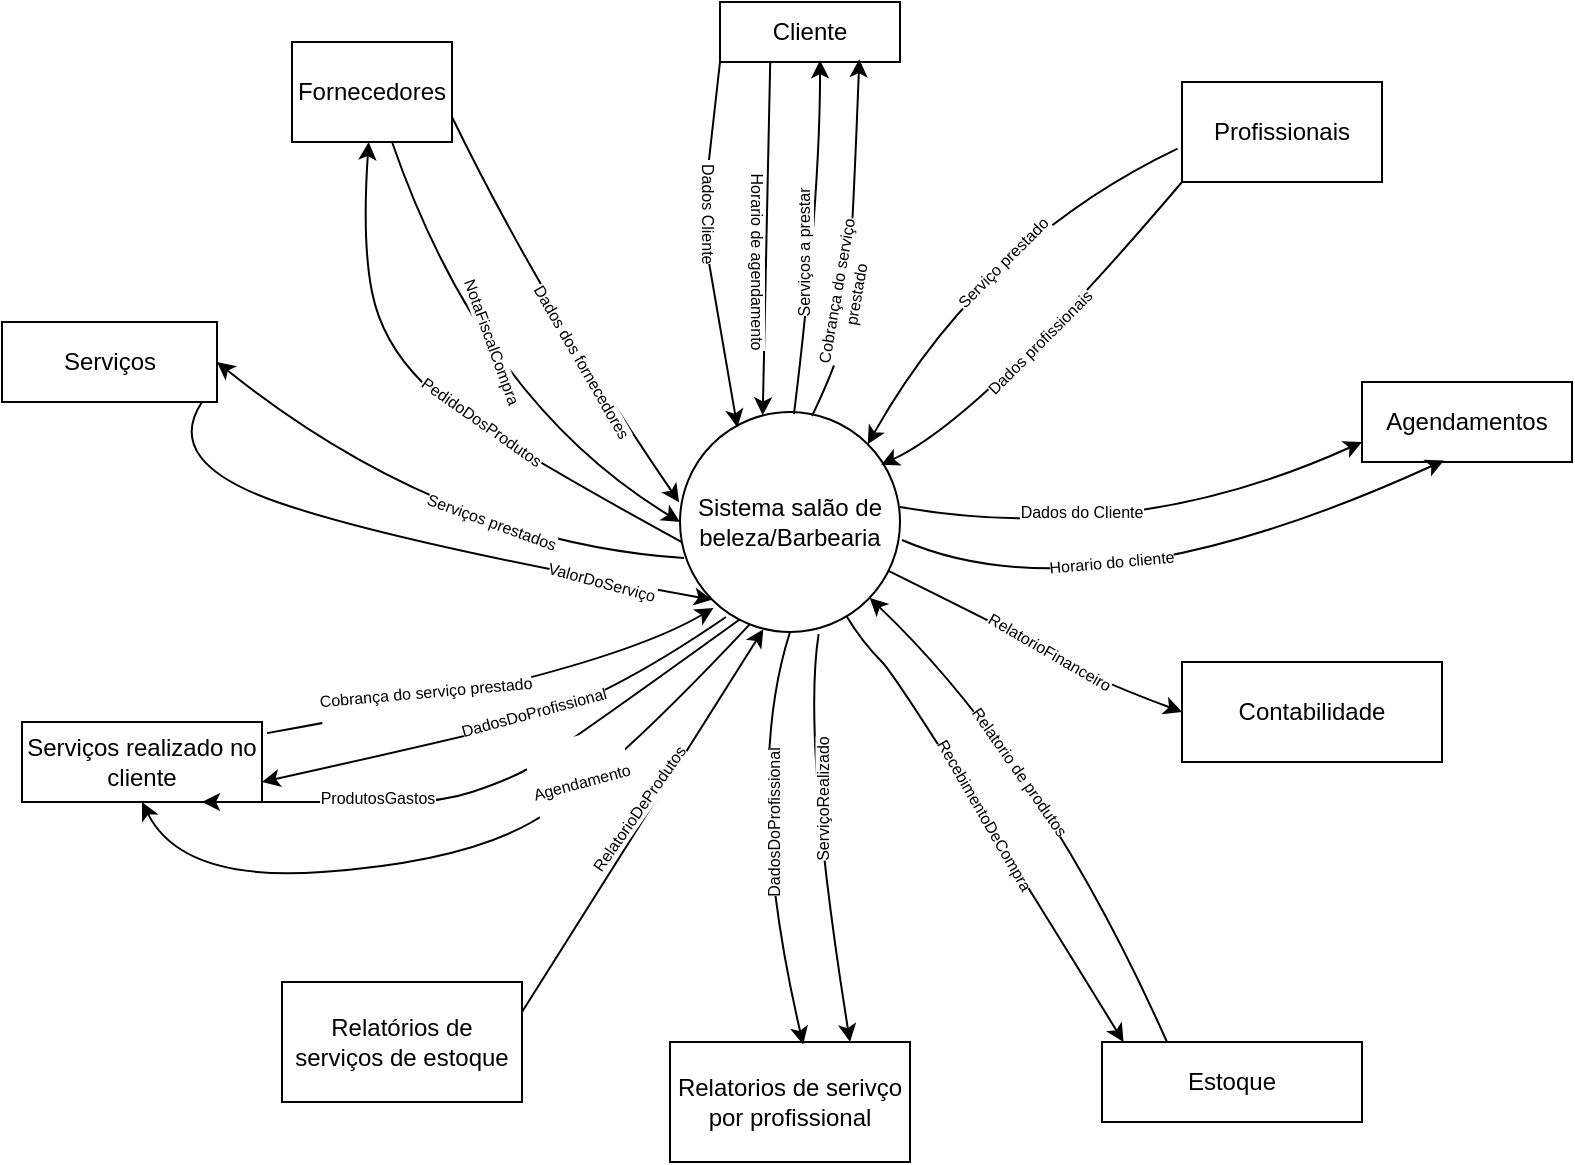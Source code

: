 <mxfile version="13.6.2" type="device"><diagram id="xgJhXLaXf25F8SkeFdDu" name="Page-1"><mxGraphModel dx="981" dy="567" grid="1" gridSize="10" guides="1" tooltips="1" connect="1" arrows="1" fold="1" page="1" pageScale="1" pageWidth="827" pageHeight="1169" math="0" shadow="0"><root><mxCell id="0"/><mxCell id="1" parent="0"/><mxCell id="SDJe07891I2gvCuL-oSD-1" value="Sistema salão de beleza/Barbearia" style="ellipse;whiteSpace=wrap;html=1;aspect=fixed;" parent="1" vertex="1"><mxGeometry x="369" y="215" width="110" height="110" as="geometry"/></mxCell><mxCell id="SDJe07891I2gvCuL-oSD-3" value="Cliente" style="rounded=0;whiteSpace=wrap;html=1;" parent="1" vertex="1"><mxGeometry x="389" y="10" width="90" height="30" as="geometry"/></mxCell><mxCell id="SDJe07891I2gvCuL-oSD-5" value="Fornecedores" style="rounded=0;whiteSpace=wrap;html=1;" parent="1" vertex="1"><mxGeometry x="175" y="30" width="80" height="50" as="geometry"/></mxCell><mxCell id="SDJe07891I2gvCuL-oSD-6" value="Profissionais" style="rounded=0;whiteSpace=wrap;html=1;" parent="1" vertex="1"><mxGeometry x="620" y="50" width="100" height="50" as="geometry"/></mxCell><mxCell id="SDJe07891I2gvCuL-oSD-8" value="Agendamentos" style="rounded=0;whiteSpace=wrap;html=1;" parent="1" vertex="1"><mxGeometry x="710" y="200" width="105" height="40" as="geometry"/></mxCell><mxCell id="SDJe07891I2gvCuL-oSD-9" value="Serviços" style="rounded=0;whiteSpace=wrap;html=1;" parent="1" vertex="1"><mxGeometry x="30" y="170" width="107.5" height="40" as="geometry"/></mxCell><mxCell id="SDJe07891I2gvCuL-oSD-10" value="Serviços realizado no cliente" style="rounded=0;whiteSpace=wrap;html=1;" parent="1" vertex="1"><mxGeometry x="40" y="370" width="120" height="40" as="geometry"/></mxCell><mxCell id="SDJe07891I2gvCuL-oSD-11" value="Contabilidade" style="rounded=0;whiteSpace=wrap;html=1;" parent="1" vertex="1"><mxGeometry x="620" y="340" width="130" height="50" as="geometry"/></mxCell><mxCell id="SDJe07891I2gvCuL-oSD-12" value="Estoque" style="rounded=0;whiteSpace=wrap;html=1;" parent="1" vertex="1"><mxGeometry x="580" y="530" width="130" height="40" as="geometry"/></mxCell><mxCell id="SDJe07891I2gvCuL-oSD-15" value="Relatorios de serivço por profissional" style="rounded=0;whiteSpace=wrap;html=1;" parent="1" vertex="1"><mxGeometry x="364" y="530" width="120" height="60" as="geometry"/></mxCell><mxCell id="SDJe07891I2gvCuL-oSD-16" value="Relatórios de serviços de estoque" style="rounded=0;whiteSpace=wrap;html=1;" parent="1" vertex="1"><mxGeometry x="170" y="500" width="120" height="60" as="geometry"/></mxCell><mxCell id="SDJe07891I2gvCuL-oSD-33" value="" style="endArrow=classic;html=1;entryX=0.261;entryY=0.07;entryDx=0;entryDy=0;entryPerimeter=0;exitX=0;exitY=1;exitDx=0;exitDy=0;" parent="1" target="SDJe07891I2gvCuL-oSD-1" edge="1" source="SDJe07891I2gvCuL-oSD-3"><mxGeometry width="50" height="50" relative="1" as="geometry"><mxPoint x="390" y="79" as="sourcePoint"/><mxPoint x="398" y="218" as="targetPoint"/><Array as="points"><mxPoint x="380" y="120"/></Array></mxGeometry></mxCell><mxCell id="SDJe07891I2gvCuL-oSD-34" value="" style="endArrow=classic;html=1;exitX=0.279;exitY=0.995;exitDx=0;exitDy=0;entryX=0.376;entryY=0.015;entryDx=0;entryDy=0;entryPerimeter=0;exitPerimeter=0;" parent="1" source="SDJe07891I2gvCuL-oSD-3" target="SDJe07891I2gvCuL-oSD-1" edge="1"><mxGeometry width="50" height="50" relative="1" as="geometry"><mxPoint x="450" y="150" as="sourcePoint"/><mxPoint x="410" y="215" as="targetPoint"/></mxGeometry></mxCell><mxCell id="SDJe07891I2gvCuL-oSD-38" value="&lt;font style=&quot;font-size: 8px;&quot;&gt;Dados Cliente&amp;nbsp;&lt;/font&gt;" style="text;html=1;strokeColor=none;fillColor=none;align=center;verticalAlign=middle;whiteSpace=wrap;rounded=0;rotation=90;horizontal=1;textDirection=rtl;labelBackgroundColor=#ffffff;fontSize=8;" parent="1" vertex="1"><mxGeometry x="340" y="105" width="86" height="20" as="geometry"/></mxCell><mxCell id="SDJe07891I2gvCuL-oSD-44" value="&lt;font style=&quot;font-size: 8px;&quot;&gt;Horario de agendamento&lt;/font&gt;" style="text;html=1;strokeColor=none;fillColor=none;align=center;verticalAlign=bottom;whiteSpace=wrap;rounded=0;rotation=90;labelBackgroundColor=#ffffff;fontSize=8;" parent="1" vertex="1"><mxGeometry x="350" y="130" width="119" height="20" as="geometry"/></mxCell><mxCell id="SDJe07891I2gvCuL-oSD-46" value="" style="curved=1;endArrow=classic;html=1;exitX=0.518;exitY=0.01;exitDx=0;exitDy=0;exitPerimeter=0;entryX=0.556;entryY=0.97;entryDx=0;entryDy=0;entryPerimeter=0;" parent="1" source="SDJe07891I2gvCuL-oSD-1" target="SDJe07891I2gvCuL-oSD-3" edge="1"><mxGeometry width="50" height="50" relative="1" as="geometry"><mxPoint x="429" y="210" as="sourcePoint"/><mxPoint x="470" y="130" as="targetPoint"/><Array as="points"><mxPoint x="439" y="110"/></Array></mxGeometry></mxCell><mxCell id="SDJe07891I2gvCuL-oSD-54" value="" style="curved=1;endArrow=classic;html=1;exitX=0;exitY=1;exitDx=0;exitDy=0;entryX=0.914;entryY=0.24;entryDx=0;entryDy=0;entryPerimeter=0;" parent="1" source="SDJe07891I2gvCuL-oSD-6" target="SDJe07891I2gvCuL-oSD-1" edge="1"><mxGeometry width="50" height="50" relative="1" as="geometry"><mxPoint x="450" y="190" as="sourcePoint"/><mxPoint x="500" y="140" as="targetPoint"/><Array as="points"><mxPoint x="520" y="218"/></Array></mxGeometry></mxCell><mxCell id="SDJe07891I2gvCuL-oSD-56" value="" style="curved=1;endArrow=classic;html=1;exitX=-0.022;exitY=0.666;exitDx=0;exitDy=0;exitPerimeter=0;entryX=1;entryY=0;entryDx=0;entryDy=0;" parent="1" source="SDJe07891I2gvCuL-oSD-6" target="SDJe07891I2gvCuL-oSD-1" edge="1"><mxGeometry width="50" height="50" relative="1" as="geometry"><mxPoint x="470" y="220" as="sourcePoint"/><mxPoint x="520" y="170" as="targetPoint"/><Array as="points"><mxPoint x="520" y="130"/></Array></mxGeometry></mxCell><mxCell id="SDJe07891I2gvCuL-oSD-57" value="&lt;font style=&quot;font-size: 8px;&quot;&gt;Serviço prestado&lt;/font&gt;" style="text;html=1;strokeColor=none;fillColor=none;align=center;verticalAlign=middle;whiteSpace=wrap;rounded=0;labelBackgroundColor=#ffffff;rotation=-45;fontSize=8;" parent="1" vertex="1"><mxGeometry x="490.2" y="125" width="81" height="30" as="geometry"/></mxCell><mxCell id="SDJe07891I2gvCuL-oSD-58" value="&lt;span style=&quot;font-size: 8px;&quot;&gt;Dados profissionais&lt;/span&gt;" style="text;html=1;strokeColor=none;fillColor=none;align=center;verticalAlign=middle;whiteSpace=wrap;rounded=0;labelBackgroundColor=#ffffff;rotation=-45;fontSize=8;" parent="1" vertex="1"><mxGeometry x="499" y="170" width="100" height="20" as="geometry"/></mxCell><mxCell id="SDJe07891I2gvCuL-oSD-60" value="" style="curved=1;endArrow=classic;html=1;exitX=1;exitY=0.75;exitDx=0;exitDy=0;entryX=-0.004;entryY=0.41;entryDx=0;entryDy=0;entryPerimeter=0;" parent="1" source="SDJe07891I2gvCuL-oSD-5" target="SDJe07891I2gvCuL-oSD-1" edge="1"><mxGeometry width="50" height="50" relative="1" as="geometry"><mxPoint x="290" y="200" as="sourcePoint"/><mxPoint x="340" y="150" as="targetPoint"/><Array as="points"><mxPoint x="300" y="160"/></Array></mxGeometry></mxCell><mxCell id="SDJe07891I2gvCuL-oSD-61" value="Dados dos fornecedores" style="text;html=1;strokeColor=none;fillColor=none;align=center;verticalAlign=middle;whiteSpace=wrap;rounded=0;labelBackgroundColor=#ffffff;rotation=60;fontSize=8;" parent="1" vertex="1"><mxGeometry x="250" y="180" width="140" height="20" as="geometry"/></mxCell><mxCell id="SDJe07891I2gvCuL-oSD-65" style="edgeStyle=orthogonalEdgeStyle;rounded=0;orthogonalLoop=1;jettySize=auto;html=1;exitX=0.5;exitY=1;exitDx=0;exitDy=0;" parent="1" source="SDJe07891I2gvCuL-oSD-5" target="SDJe07891I2gvCuL-oSD-5" edge="1"><mxGeometry relative="1" as="geometry"/></mxCell><mxCell id="SDJe07891I2gvCuL-oSD-67" value="" style="curved=1;endArrow=classic;html=1;exitX=0.018;exitY=0.664;exitDx=0;exitDy=0;exitPerimeter=0;entryX=1;entryY=0.5;entryDx=0;entryDy=0;" parent="1" source="SDJe07891I2gvCuL-oSD-1" target="SDJe07891I2gvCuL-oSD-9" edge="1"><mxGeometry width="50" height="50" relative="1" as="geometry"><mxPoint x="250" y="305" as="sourcePoint"/><mxPoint x="300" y="255" as="targetPoint"/><Array as="points"><mxPoint x="250" y="280"/></Array></mxGeometry></mxCell><mxCell id="SDJe07891I2gvCuL-oSD-68" value="Serviços prestados" style="text;html=1;strokeColor=none;fillColor=none;align=center;verticalAlign=middle;whiteSpace=wrap;rounded=0;labelBackgroundColor=#ffffff;rotation=20;fontSize=8;" parent="1" vertex="1"><mxGeometry x="210" y="260" width="130" height="20" as="geometry"/></mxCell><mxCell id="SDJe07891I2gvCuL-oSD-70" value="" style="curved=1;endArrow=classic;html=1;entryX=0;entryY=0.75;entryDx=0;entryDy=0;" parent="1" edge="1" target="SDJe07891I2gvCuL-oSD-8"><mxGeometry width="50" height="50" relative="1" as="geometry"><mxPoint x="479" y="262.5" as="sourcePoint"/><mxPoint x="644" y="247.5" as="targetPoint"/><Array as="points"><mxPoint x="594" y="282.5"/></Array></mxGeometry></mxCell><mxCell id="SDJe07891I2gvCuL-oSD-71" value="Dados do Cliente" style="text;html=1;strokeColor=none;fillColor=none;align=center;verticalAlign=middle;whiteSpace=wrap;rounded=0;labelBackgroundColor=#ffffff;fontSize=8;" parent="1" vertex="1"><mxGeometry x="520" y="255" width="100" height="20" as="geometry"/></mxCell><mxCell id="SDJe07891I2gvCuL-oSD-72" value="" style="curved=1;endArrow=classic;html=1;entryX=0.39;entryY=0.981;entryDx=0;entryDy=0;entryPerimeter=0;" parent="1" target="SDJe07891I2gvCuL-oSD-8" edge="1"><mxGeometry width="50" height="50" relative="1" as="geometry"><mxPoint x="480" y="279" as="sourcePoint"/><mxPoint x="680" y="260" as="targetPoint"/><Array as="points"><mxPoint x="574" y="320"/></Array></mxGeometry></mxCell><mxCell id="SDJe07891I2gvCuL-oSD-73" value="Horario do cliente" style="text;html=1;strokeColor=none;fillColor=none;align=center;verticalAlign=middle;whiteSpace=wrap;rounded=0;labelBackgroundColor=#ffffff;fontSize=8;rotation=-5;" parent="1" vertex="1"><mxGeometry x="535" y="280" width="100" height="20" as="geometry"/></mxCell><mxCell id="SDJe07891I2gvCuL-oSD-75" value="" style="curved=1;endArrow=classic;html=1;fontSize=8;exitX=0.625;exitY=1;exitDx=0;exitDy=0;exitPerimeter=0;entryX=0;entryY=0.5;entryDx=0;entryDy=0;" parent="1" source="SDJe07891I2gvCuL-oSD-5" target="SDJe07891I2gvCuL-oSD-1" edge="1"><mxGeometry width="50" height="50" relative="1" as="geometry"><mxPoint x="270" y="260" as="sourcePoint"/><mxPoint x="320" y="210" as="targetPoint"/><Array as="points"><mxPoint x="270" y="210"/></Array></mxGeometry></mxCell><mxCell id="SDJe07891I2gvCuL-oSD-76" value="NotaFiscalCompra" style="text;html=1;strokeColor=none;fillColor=none;align=center;verticalAlign=middle;whiteSpace=wrap;rounded=0;labelBackgroundColor=#ffffff;fontSize=8;rotation=70;" parent="1" vertex="1"><mxGeometry x="255" y="170" width="40" height="20" as="geometry"/></mxCell><mxCell id="SDJe07891I2gvCuL-oSD-77" value="Serviços a prestar" style="text;html=1;strokeColor=none;fillColor=none;align=center;verticalAlign=middle;whiteSpace=wrap;rounded=0;labelBackgroundColor=#ffffff;fontSize=8;rotation=-90;" parent="1" vertex="1"><mxGeometry x="396" y="125" width="70" height="20" as="geometry"/></mxCell><mxCell id="SDJe07891I2gvCuL-oSD-78" value="" style="curved=1;endArrow=classic;html=1;fontSize=8;exitX=0.6;exitY=0.018;exitDx=0;exitDy=0;exitPerimeter=0;entryX=0.774;entryY=0.954;entryDx=0;entryDy=0;entryPerimeter=0;" parent="1" source="SDJe07891I2gvCuL-oSD-1" target="SDJe07891I2gvCuL-oSD-3" edge="1"><mxGeometry width="50" height="50" relative="1" as="geometry"><mxPoint x="436" y="200" as="sourcePoint"/><mxPoint x="460" y="110" as="targetPoint"/><Array as="points"><mxPoint x="448" y="190"/><mxPoint x="454" y="160"/></Array></mxGeometry></mxCell><mxCell id="SDJe07891I2gvCuL-oSD-79" value="Cobrança do serviço prestado" style="text;html=1;strokeColor=none;fillColor=none;align=center;verticalAlign=middle;whiteSpace=wrap;rounded=0;labelBackgroundColor=#ffffff;fontSize=8;rotation=-80;" parent="1" vertex="1"><mxGeometry x="414.2" y="150" width="76" height="10" as="geometry"/></mxCell><mxCell id="SDJe07891I2gvCuL-oSD-80" value="" style="curved=1;endArrow=classic;html=1;fontSize=8;exitX=0.25;exitY=0;exitDx=0;exitDy=0;" parent="1" target="SDJe07891I2gvCuL-oSD-1" edge="1" source="SDJe07891I2gvCuL-oSD-12"><mxGeometry width="50" height="50" relative="1" as="geometry"><mxPoint x="550" y="440" as="sourcePoint"/><mxPoint x="600" y="390" as="targetPoint"/><Array as="points"><mxPoint x="550" y="390"/></Array></mxGeometry></mxCell><mxCell id="SDJe07891I2gvCuL-oSD-81" value="Relatorio de produtos" style="text;html=1;strokeColor=none;fillColor=none;align=center;verticalAlign=middle;whiteSpace=wrap;rounded=0;labelBackgroundColor=#ffffff;fontSize=8;rotation=55;" parent="1" vertex="1"><mxGeometry x="479" y="380" width="120" height="30" as="geometry"/></mxCell><mxCell id="SDJe07891I2gvCuL-oSD-82" value="" style="curved=1;endArrow=classic;html=1;fontSize=8;exitX=1.021;exitY=0.139;exitDx=0;exitDy=0;exitPerimeter=0;entryX=0.152;entryY=0.891;entryDx=0;entryDy=0;entryPerimeter=0;" parent="1" source="SDJe07891I2gvCuL-oSD-10" target="SDJe07891I2gvCuL-oSD-1" edge="1"><mxGeometry width="50" height="50" relative="1" as="geometry"><mxPoint x="310" y="360" as="sourcePoint"/><mxPoint x="360" y="310" as="targetPoint"/><Array as="points"><mxPoint x="330" y="346"/></Array></mxGeometry></mxCell><mxCell id="SDJe07891I2gvCuL-oSD-83" value="&#10;&#10;&lt;span style=&quot;color: rgb(0, 0, 0); font-family: helvetica; font-size: 8px; font-style: normal; font-weight: 400; letter-spacing: normal; text-align: center; text-indent: 0px; text-transform: none; word-spacing: 0px; background-color: rgb(255, 255, 255); display: inline; float: none;&quot;&gt;Cobrança do serviço prestado&lt;/span&gt;&#10;&#10;" style="text;html=1;strokeColor=none;fillColor=none;align=center;verticalAlign=middle;whiteSpace=wrap;rounded=0;labelBackgroundColor=#ffffff;fontSize=8;rotation=-5;" parent="1" vertex="1"><mxGeometry x="184" y="345" width="116" height="20" as="geometry"/></mxCell><mxCell id="SDJe07891I2gvCuL-oSD-84" value="" style="curved=1;endArrow=classic;html=1;fontSize=8;entryX=0;entryY=0.5;entryDx=0;entryDy=0;" parent="1" source="SDJe07891I2gvCuL-oSD-1" target="SDJe07891I2gvCuL-oSD-11" edge="1"><mxGeometry width="50" height="50" relative="1" as="geometry"><mxPoint x="545" y="360" as="sourcePoint"/><mxPoint x="595" y="310" as="targetPoint"/><Array as="points"><mxPoint x="565" y="340"/><mxPoint x="580" y="350"/></Array></mxGeometry></mxCell><mxCell id="SDJe07891I2gvCuL-oSD-85" value="RelatorioFinanceiro" style="text;html=1;strokeColor=none;fillColor=none;align=center;verticalAlign=middle;whiteSpace=wrap;rounded=0;labelBackgroundColor=#ffffff;fontSize=8;rotation=30;" parent="1" vertex="1"><mxGeometry x="534" y="325" width="40" height="20" as="geometry"/></mxCell><mxCell id="SDJe07891I2gvCuL-oSD-88" value="" style="curved=1;endArrow=classic;html=1;fontSize=8;exitX=0.008;exitY=0.591;exitDx=0;exitDy=0;exitPerimeter=0;" parent="1" source="SDJe07891I2gvCuL-oSD-1" target="SDJe07891I2gvCuL-oSD-5" edge="1"><mxGeometry width="50" height="50" relative="1" as="geometry"><mxPoint x="210" y="220" as="sourcePoint"/><mxPoint x="237" y="133" as="targetPoint"/><Array as="points"><mxPoint x="260" y="220"/><mxPoint x="220" y="180"/><mxPoint x="210" y="130"/></Array></mxGeometry></mxCell><mxCell id="SDJe07891I2gvCuL-oSD-89" value="PedidoDosProdutos" style="text;html=1;strokeColor=none;fillColor=none;align=center;verticalAlign=middle;whiteSpace=wrap;rounded=0;labelBackgroundColor=#ffffff;fontSize=8;rotation=35;" parent="1" vertex="1"><mxGeometry x="250" y="210" width="40" height="20" as="geometry"/></mxCell><mxCell id="SDJe07891I2gvCuL-oSD-91" value="" style="curved=1;endArrow=classic;html=1;fontSize=8;entryX=0.083;entryY=0.001;entryDx=0;entryDy=0;entryPerimeter=0;" parent="1" source="SDJe07891I2gvCuL-oSD-1" target="SDJe07891I2gvCuL-oSD-12" edge="1"><mxGeometry width="50" height="50" relative="1" as="geometry"><mxPoint x="430" y="400" as="sourcePoint"/><mxPoint x="480" y="350" as="targetPoint"/><Array as="points"><mxPoint x="460" y="330"/><mxPoint x="480" y="350"/></Array></mxGeometry></mxCell><mxCell id="SDJe07891I2gvCuL-oSD-92" value="RecebimentoDeCompra" style="text;html=1;strokeColor=none;fillColor=none;align=center;verticalAlign=middle;whiteSpace=wrap;rounded=0;labelBackgroundColor=#ffffff;fontSize=8;rotation=60;" parent="1" vertex="1"><mxGeometry x="474" y="410" width="95.49" height="13.47" as="geometry"/></mxCell><mxCell id="SDJe07891I2gvCuL-oSD-96" value="" style="curved=1;endArrow=classic;html=1;fontSize=8;exitX=0.5;exitY=1;exitDx=0;exitDy=0;entryX=0.555;entryY=0.021;entryDx=0;entryDy=0;entryPerimeter=0;" parent="1" source="SDJe07891I2gvCuL-oSD-1" target="SDJe07891I2gvCuL-oSD-15" edge="1"><mxGeometry width="50" height="50" relative="1" as="geometry"><mxPoint x="370" y="430" as="sourcePoint"/><mxPoint x="430" y="380" as="targetPoint"/><Array as="points"><mxPoint x="400" y="400"/></Array></mxGeometry></mxCell><mxCell id="SDJe07891I2gvCuL-oSD-97" value="" style="curved=1;endArrow=classic;html=1;fontSize=8;exitX=0.63;exitY=1.01;exitDx=0;exitDy=0;exitPerimeter=0;entryX=0.75;entryY=0;entryDx=0;entryDy=0;" parent="1" source="SDJe07891I2gvCuL-oSD-1" target="SDJe07891I2gvCuL-oSD-15" edge="1"><mxGeometry width="50" height="50" relative="1" as="geometry"><mxPoint x="411.92" y="420" as="sourcePoint"/><mxPoint x="461.92" y="370" as="targetPoint"/><Array as="points"><mxPoint x="430" y="380"/></Array></mxGeometry></mxCell><mxCell id="SDJe07891I2gvCuL-oSD-98" value="DadosDoProfissional" style="text;html=1;strokeColor=none;fillColor=none;align=center;verticalAlign=middle;whiteSpace=wrap;rounded=0;labelBackgroundColor=#ffffff;fontSize=8;rotation=-90;" parent="1" vertex="1"><mxGeometry x="396" y="410" width="40" height="20" as="geometry"/></mxCell><mxCell id="SDJe07891I2gvCuL-oSD-100" value="ServiçoRealizado&lt;br&gt;" style="text;html=1;strokeColor=none;fillColor=none;align=center;verticalAlign=middle;whiteSpace=wrap;rounded=0;labelBackgroundColor=#ffffff;fontSize=8;rotation=-90;" parent="1" vertex="1"><mxGeometry x="408" y="390" width="66" height="36.53" as="geometry"/></mxCell><mxCell id="SDJe07891I2gvCuL-oSD-102" value="" style="curved=1;endArrow=classic;html=1;fontSize=8;entryX=0;entryY=1;entryDx=0;entryDy=0;" parent="1" target="SDJe07891I2gvCuL-oSD-1" edge="1"><mxGeometry width="50" height="50" relative="1" as="geometry"><mxPoint x="130" y="210" as="sourcePoint"/><mxPoint x="360" y="320" as="targetPoint"/><Array as="points"><mxPoint x="110" y="240"/><mxPoint x="225" y="280"/></Array></mxGeometry></mxCell><mxCell id="SDJe07891I2gvCuL-oSD-103" value="ValorDoServiço" style="text;html=1;strokeColor=none;fillColor=none;align=center;verticalAlign=middle;whiteSpace=wrap;rounded=0;labelBackgroundColor=#ffffff;fontSize=8;rotation=15;" parent="1" vertex="1"><mxGeometry x="310" y="290" width="40" height="20" as="geometry"/></mxCell><mxCell id="SDJe07891I2gvCuL-oSD-105" value="" style="curved=1;endArrow=classic;html=1;fontSize=8;entryX=1;entryY=0.75;entryDx=0;entryDy=0;exitX=0.209;exitY=0.932;exitDx=0;exitDy=0;exitPerimeter=0;" parent="1" source="SDJe07891I2gvCuL-oSD-1" target="SDJe07891I2gvCuL-oSD-10" edge="1"><mxGeometry width="50" height="50" relative="1" as="geometry"><mxPoint x="240" y="410" as="sourcePoint"/><mxPoint x="290" y="360" as="targetPoint"/><Array as="points"><mxPoint x="330" y="360"/><mxPoint x="250" y="380"/></Array></mxGeometry></mxCell><mxCell id="SDJe07891I2gvCuL-oSD-106" value="DadosDoProfissional" style="text;html=1;strokeColor=none;fillColor=none;align=center;verticalAlign=middle;whiteSpace=wrap;rounded=0;labelBackgroundColor=#ffffff;fontSize=8;rotation=-15;" parent="1" vertex="1"><mxGeometry x="276" y="355" width="40" height="20" as="geometry"/></mxCell><mxCell id="SDJe07891I2gvCuL-oSD-109" value="" style="curved=1;endArrow=classic;html=1;fontSize=8;entryX=0.75;entryY=1;entryDx=0;entryDy=0;exitX=0.271;exitY=0.943;exitDx=0;exitDy=0;exitPerimeter=0;" parent="1" source="SDJe07891I2gvCuL-oSD-1" target="SDJe07891I2gvCuL-oSD-10" edge="1"><mxGeometry width="50" height="50" relative="1" as="geometry"><mxPoint x="330" y="400" as="sourcePoint"/><mxPoint x="190" y="390" as="targetPoint"/><Array as="points"><mxPoint x="300" y="390"/><mxPoint x="280" y="400"/><mxPoint x="250" y="410"/><mxPoint x="210" y="410"/></Array></mxGeometry></mxCell><mxCell id="SDJe07891I2gvCuL-oSD-111" value="ProdutosGastos" style="text;html=1;strokeColor=none;fillColor=none;align=center;verticalAlign=middle;whiteSpace=wrap;rounded=0;labelBackgroundColor=#ffffff;fontSize=8;rotation=0;" parent="1" vertex="1"><mxGeometry x="198" y="398.26" width="40" height="20" as="geometry"/></mxCell><mxCell id="SDJe07891I2gvCuL-oSD-113" value="" style="curved=1;endArrow=classic;html=1;fontSize=8;entryX=0.5;entryY=1;entryDx=0;entryDy=0;exitX=0.318;exitY=0.964;exitDx=0;exitDy=0;exitPerimeter=0;" parent="1" source="SDJe07891I2gvCuL-oSD-1" target="SDJe07891I2gvCuL-oSD-10" edge="1"><mxGeometry width="50" height="50" relative="1" as="geometry"><mxPoint x="390" y="400" as="sourcePoint"/><mxPoint x="150" y="390" as="targetPoint"/><Array as="points"><mxPoint x="330" y="400"/><mxPoint x="260" y="440"/><mxPoint x="120" y="450"/></Array></mxGeometry></mxCell><mxCell id="SDJe07891I2gvCuL-oSD-115" value="&#10;&#10;&lt;span style=&quot;color: rgb(0, 0, 0); font-family: helvetica; font-size: 8px; font-style: normal; font-weight: 400; letter-spacing: normal; text-align: center; text-indent: 0px; text-transform: none; word-spacing: 0px; background-color: rgb(255, 255, 255); display: inline; float: none;&quot;&gt;Agendamento&lt;/span&gt;&#10;&#10;" style="text;html=1;strokeColor=none;fillColor=none;align=center;verticalAlign=middle;whiteSpace=wrap;rounded=0;labelBackgroundColor=#ffffff;fontSize=8;rotation=-15;" parent="1" vertex="1"><mxGeometry x="300" y="390" width="40" height="20" as="geometry"/></mxCell><mxCell id="SDJe07891I2gvCuL-oSD-116" value="" style="endArrow=classic;html=1;fontSize=8;entryX=0.379;entryY=0.987;entryDx=0;entryDy=0;entryPerimeter=0;exitX=1;exitY=0.25;exitDx=0;exitDy=0;" parent="1" target="SDJe07891I2gvCuL-oSD-1" edge="1" source="SDJe07891I2gvCuL-oSD-16"><mxGeometry width="50" height="50" relative="1" as="geometry"><mxPoint x="310" y="480" as="sourcePoint"/><mxPoint x="360" y="430" as="targetPoint"/></mxGeometry></mxCell><mxCell id="SDJe07891I2gvCuL-oSD-117" value="RelatorioDeProdutos" style="text;html=1;strokeColor=none;fillColor=none;align=center;verticalAlign=middle;whiteSpace=wrap;rounded=0;labelBackgroundColor=#ffffff;fontSize=8;rotation=-55;" parent="1" vertex="1"><mxGeometry x="329" y="403.47" width="40" height="20" as="geometry"/></mxCell></root></mxGraphModel></diagram></mxfile>